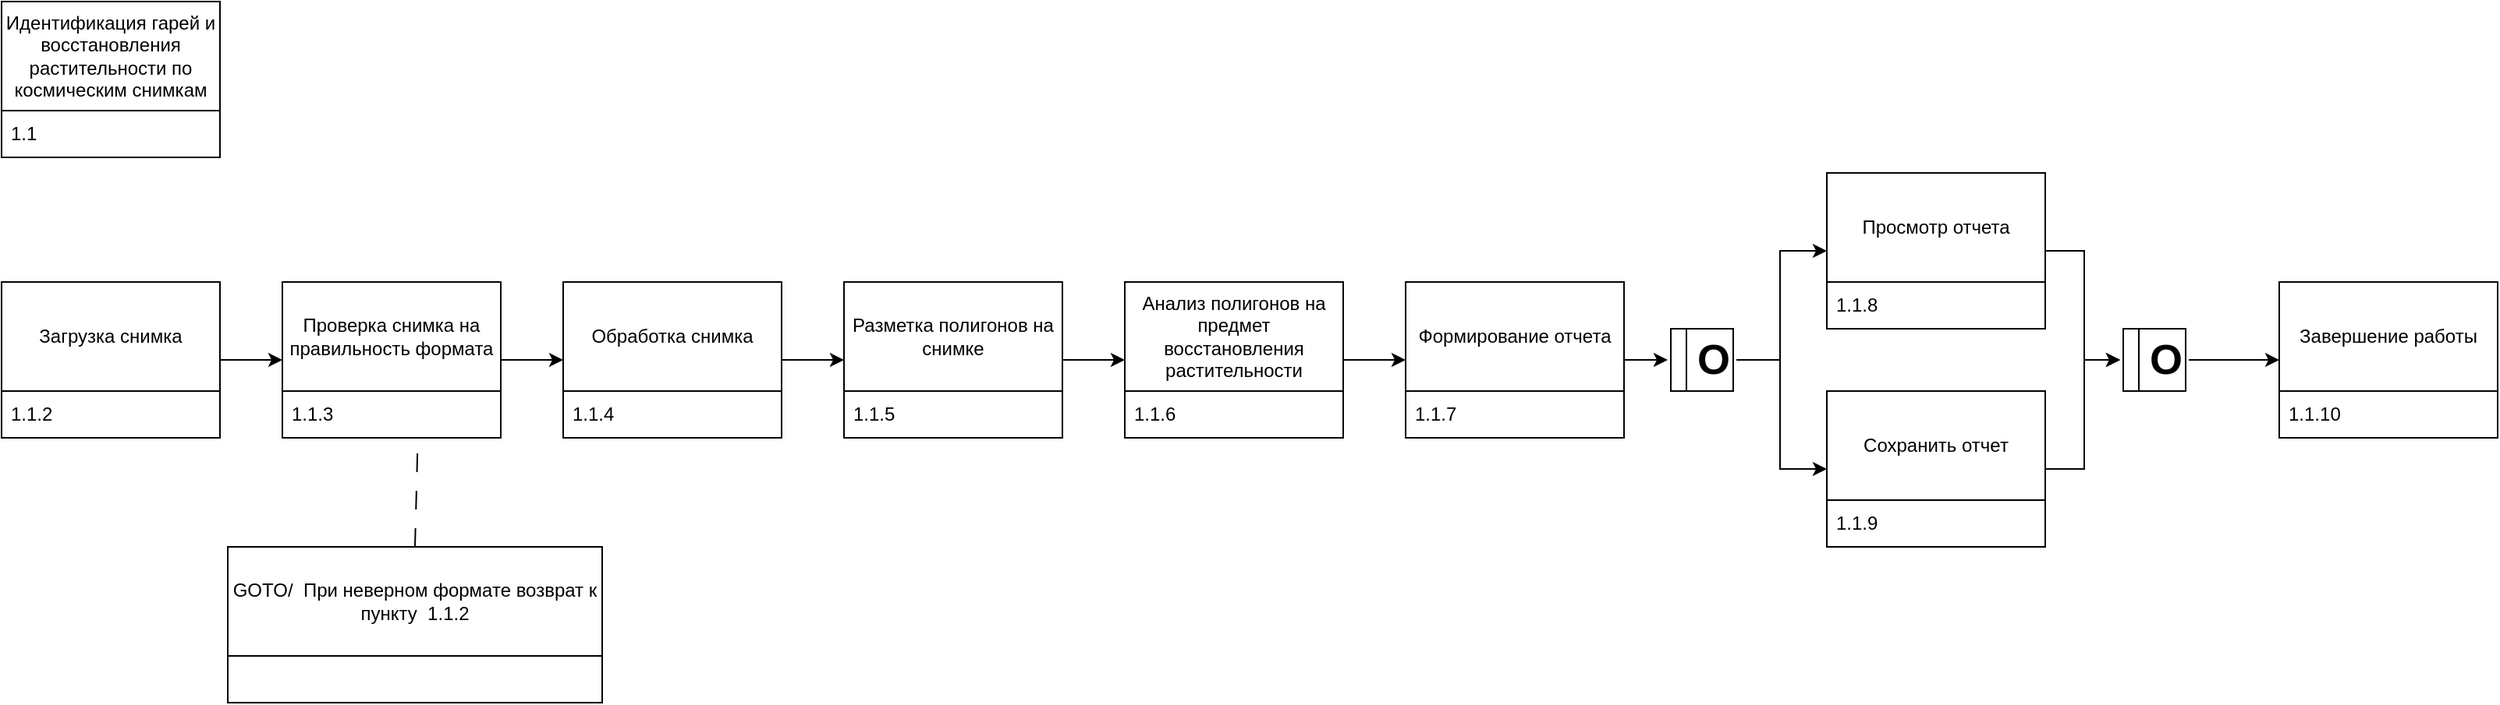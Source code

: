 <mxfile version="22.1.18" type="github">
  <diagram id="R2lEEEUBdFMjLlhIrx00" name="Page-1">
    <mxGraphModel dx="2100" dy="1132" grid="1" gridSize="10" guides="1" tooltips="1" connect="1" arrows="1" fold="1" page="1" pageScale="1" pageWidth="850" pageHeight="1100" math="0" shadow="0" extFonts="Permanent Marker^https://fonts.googleapis.com/css?family=Permanent+Marker">
      <root>
        <mxCell id="0" />
        <mxCell id="1" parent="0" />
        <mxCell id="xs7Vbv-d0yDfcPKk1DSO-1" value="Идентификация гарей и восстановления растительности по космическим снимкам" style="swimlane;fontStyle=0;childLayout=stackLayout;horizontal=1;startSize=70;horizontalStack=0;resizeParent=1;resizeParentMax=0;resizeLast=0;collapsible=1;marginBottom=0;whiteSpace=wrap;html=1;" vertex="1" parent="1">
          <mxGeometry x="40" y="20" width="140" height="100" as="geometry" />
        </mxCell>
        <mxCell id="xs7Vbv-d0yDfcPKk1DSO-2" value="1.1" style="text;strokeColor=none;fillColor=none;align=left;verticalAlign=middle;spacingLeft=4;spacingRight=4;overflow=hidden;points=[[0,0.5],[1,0.5]];portConstraint=eastwest;rotatable=0;whiteSpace=wrap;html=1;" vertex="1" parent="xs7Vbv-d0yDfcPKk1DSO-1">
          <mxGeometry y="70" width="140" height="30" as="geometry" />
        </mxCell>
        <mxCell id="xs7Vbv-d0yDfcPKk1DSO-5" value="Загрузка снимка" style="swimlane;fontStyle=0;childLayout=stackLayout;horizontal=1;startSize=70;horizontalStack=0;resizeParent=1;resizeParentMax=0;resizeLast=0;collapsible=1;marginBottom=0;whiteSpace=wrap;html=1;" vertex="1" parent="1">
          <mxGeometry x="40" y="200" width="140" height="100" as="geometry" />
        </mxCell>
        <mxCell id="xs7Vbv-d0yDfcPKk1DSO-6" value="1.1.2" style="text;strokeColor=none;fillColor=none;align=left;verticalAlign=middle;spacingLeft=4;spacingRight=4;overflow=hidden;points=[[0,0.5],[1,0.5]];portConstraint=eastwest;rotatable=0;whiteSpace=wrap;html=1;" vertex="1" parent="xs7Vbv-d0yDfcPKk1DSO-5">
          <mxGeometry y="70" width="140" height="30" as="geometry" />
        </mxCell>
        <mxCell id="xs7Vbv-d0yDfcPKk1DSO-7" value="Проверка снимка на правильность формата" style="swimlane;fontStyle=0;childLayout=stackLayout;horizontal=1;startSize=70;horizontalStack=0;resizeParent=1;resizeParentMax=0;resizeLast=0;collapsible=1;marginBottom=0;whiteSpace=wrap;html=1;" vertex="1" parent="1">
          <mxGeometry x="220" y="200" width="140" height="100" as="geometry" />
        </mxCell>
        <mxCell id="xs7Vbv-d0yDfcPKk1DSO-8" value="1.1.3" style="text;strokeColor=none;fillColor=none;align=left;verticalAlign=middle;spacingLeft=4;spacingRight=4;overflow=hidden;points=[[0,0.5],[1,0.5]];portConstraint=eastwest;rotatable=0;whiteSpace=wrap;html=1;" vertex="1" parent="xs7Vbv-d0yDfcPKk1DSO-7">
          <mxGeometry y="70" width="140" height="30" as="geometry" />
        </mxCell>
        <mxCell id="xs7Vbv-d0yDfcPKk1DSO-9" value="Обработка снимка" style="swimlane;fontStyle=0;childLayout=stackLayout;horizontal=1;startSize=70;horizontalStack=0;resizeParent=1;resizeParentMax=0;resizeLast=0;collapsible=1;marginBottom=0;whiteSpace=wrap;html=1;" vertex="1" parent="1">
          <mxGeometry x="400" y="200" width="140" height="100" as="geometry" />
        </mxCell>
        <mxCell id="xs7Vbv-d0yDfcPKk1DSO-10" value="1.1.4" style="text;strokeColor=none;fillColor=none;align=left;verticalAlign=middle;spacingLeft=4;spacingRight=4;overflow=hidden;points=[[0,0.5],[1,0.5]];portConstraint=eastwest;rotatable=0;whiteSpace=wrap;html=1;" vertex="1" parent="xs7Vbv-d0yDfcPKk1DSO-9">
          <mxGeometry y="70" width="140" height="30" as="geometry" />
        </mxCell>
        <mxCell id="xs7Vbv-d0yDfcPKk1DSO-29" style="edgeStyle=orthogonalEdgeStyle;rounded=0;orthogonalLoop=1;jettySize=auto;html=1;entryX=0;entryY=0.5;entryDx=0;entryDy=0;" edge="1" parent="1" source="xs7Vbv-d0yDfcPKk1DSO-11" target="xs7Vbv-d0yDfcPKk1DSO-13">
          <mxGeometry relative="1" as="geometry" />
        </mxCell>
        <mxCell id="xs7Vbv-d0yDfcPKk1DSO-11" value="Разметка полигонов на снимке" style="swimlane;fontStyle=0;childLayout=stackLayout;horizontal=1;startSize=70;horizontalStack=0;resizeParent=1;resizeParentMax=0;resizeLast=0;collapsible=1;marginBottom=0;whiteSpace=wrap;html=1;" vertex="1" parent="1">
          <mxGeometry x="580" y="200" width="140" height="100" as="geometry" />
        </mxCell>
        <mxCell id="xs7Vbv-d0yDfcPKk1DSO-12" value="1.1.5" style="text;strokeColor=none;fillColor=none;align=left;verticalAlign=middle;spacingLeft=4;spacingRight=4;overflow=hidden;points=[[0,0.5],[1,0.5]];portConstraint=eastwest;rotatable=0;whiteSpace=wrap;html=1;" vertex="1" parent="xs7Vbv-d0yDfcPKk1DSO-11">
          <mxGeometry y="70" width="140" height="30" as="geometry" />
        </mxCell>
        <mxCell id="xs7Vbv-d0yDfcPKk1DSO-30" style="edgeStyle=orthogonalEdgeStyle;rounded=0;orthogonalLoop=1;jettySize=auto;html=1;" edge="1" parent="1" source="xs7Vbv-d0yDfcPKk1DSO-13" target="xs7Vbv-d0yDfcPKk1DSO-15">
          <mxGeometry relative="1" as="geometry" />
        </mxCell>
        <mxCell id="xs7Vbv-d0yDfcPKk1DSO-13" value="Анализ полигонов на предмет восстановления растительности" style="swimlane;fontStyle=0;childLayout=stackLayout;horizontal=1;startSize=70;horizontalStack=0;resizeParent=1;resizeParentMax=0;resizeLast=0;collapsible=1;marginBottom=0;whiteSpace=wrap;html=1;" vertex="1" parent="1">
          <mxGeometry x="760" y="200" width="140" height="100" as="geometry" />
        </mxCell>
        <mxCell id="xs7Vbv-d0yDfcPKk1DSO-14" value="1.1.6" style="text;strokeColor=none;fillColor=none;align=left;verticalAlign=middle;spacingLeft=4;spacingRight=4;overflow=hidden;points=[[0,0.5],[1,0.5]];portConstraint=eastwest;rotatable=0;whiteSpace=wrap;html=1;" vertex="1" parent="xs7Vbv-d0yDfcPKk1DSO-13">
          <mxGeometry y="70" width="140" height="30" as="geometry" />
        </mxCell>
        <mxCell id="xs7Vbv-d0yDfcPKk1DSO-31" style="edgeStyle=orthogonalEdgeStyle;rounded=0;orthogonalLoop=1;jettySize=auto;html=1;entryX=0;entryY=0.5;entryDx=0;entryDy=0;" edge="1" parent="1" source="xs7Vbv-d0yDfcPKk1DSO-15" target="xs7Vbv-d0yDfcPKk1DSO-22">
          <mxGeometry relative="1" as="geometry" />
        </mxCell>
        <mxCell id="xs7Vbv-d0yDfcPKk1DSO-15" value="Формирование отчета" style="swimlane;fontStyle=0;childLayout=stackLayout;horizontal=1;startSize=70;horizontalStack=0;resizeParent=1;resizeParentMax=0;resizeLast=0;collapsible=1;marginBottom=0;whiteSpace=wrap;html=1;" vertex="1" parent="1">
          <mxGeometry x="940" y="200" width="140" height="100" as="geometry" />
        </mxCell>
        <mxCell id="xs7Vbv-d0yDfcPKk1DSO-16" value="1.1.7" style="text;strokeColor=none;fillColor=none;align=left;verticalAlign=middle;spacingLeft=4;spacingRight=4;overflow=hidden;points=[[0,0.5],[1,0.5]];portConstraint=eastwest;rotatable=0;whiteSpace=wrap;html=1;" vertex="1" parent="xs7Vbv-d0yDfcPKk1DSO-15">
          <mxGeometry y="70" width="140" height="30" as="geometry" />
        </mxCell>
        <mxCell id="xs7Vbv-d0yDfcPKk1DSO-34" style="edgeStyle=orthogonalEdgeStyle;rounded=0;orthogonalLoop=1;jettySize=auto;html=1;entryX=0;entryY=0.5;entryDx=0;entryDy=0;" edge="1" parent="1" source="xs7Vbv-d0yDfcPKk1DSO-17" target="xs7Vbv-d0yDfcPKk1DSO-23">
          <mxGeometry relative="1" as="geometry" />
        </mxCell>
        <mxCell id="xs7Vbv-d0yDfcPKk1DSO-17" value="Просмотр отчета" style="swimlane;fontStyle=0;childLayout=stackLayout;horizontal=1;startSize=70;horizontalStack=0;resizeParent=1;resizeParentMax=0;resizeLast=0;collapsible=1;marginBottom=0;whiteSpace=wrap;html=1;" vertex="1" parent="1">
          <mxGeometry x="1210" y="130" width="140" height="100" as="geometry" />
        </mxCell>
        <mxCell id="xs7Vbv-d0yDfcPKk1DSO-18" value="1.1.8" style="text;strokeColor=none;fillColor=none;align=left;verticalAlign=middle;spacingLeft=4;spacingRight=4;overflow=hidden;points=[[0,0.5],[1,0.5]];portConstraint=eastwest;rotatable=0;whiteSpace=wrap;html=1;" vertex="1" parent="xs7Vbv-d0yDfcPKk1DSO-17">
          <mxGeometry y="70" width="140" height="30" as="geometry" />
        </mxCell>
        <mxCell id="xs7Vbv-d0yDfcPKk1DSO-35" style="edgeStyle=orthogonalEdgeStyle;rounded=0;orthogonalLoop=1;jettySize=auto;html=1;entryX=0;entryY=0.5;entryDx=0;entryDy=0;" edge="1" parent="1" source="xs7Vbv-d0yDfcPKk1DSO-19" target="xs7Vbv-d0yDfcPKk1DSO-23">
          <mxGeometry relative="1" as="geometry" />
        </mxCell>
        <mxCell id="xs7Vbv-d0yDfcPKk1DSO-19" value="Сохранить отчет" style="swimlane;fontStyle=0;childLayout=stackLayout;horizontal=1;startSize=70;horizontalStack=0;resizeParent=1;resizeParentMax=0;resizeLast=0;collapsible=1;marginBottom=0;whiteSpace=wrap;html=1;" vertex="1" parent="1">
          <mxGeometry x="1210" y="270" width="140" height="100" as="geometry" />
        </mxCell>
        <mxCell id="xs7Vbv-d0yDfcPKk1DSO-20" value="1.1.9" style="text;strokeColor=none;fillColor=none;align=left;verticalAlign=middle;spacingLeft=4;spacingRight=4;overflow=hidden;points=[[0,0.5],[1,0.5]];portConstraint=eastwest;rotatable=0;whiteSpace=wrap;html=1;" vertex="1" parent="xs7Vbv-d0yDfcPKk1DSO-19">
          <mxGeometry y="70" width="140" height="30" as="geometry" />
        </mxCell>
        <mxCell id="xs7Vbv-d0yDfcPKk1DSO-32" style="edgeStyle=orthogonalEdgeStyle;rounded=0;orthogonalLoop=1;jettySize=auto;html=1;" edge="1" parent="1" source="xs7Vbv-d0yDfcPKk1DSO-22" target="xs7Vbv-d0yDfcPKk1DSO-17">
          <mxGeometry relative="1" as="geometry" />
        </mxCell>
        <mxCell id="xs7Vbv-d0yDfcPKk1DSO-33" style="edgeStyle=orthogonalEdgeStyle;rounded=0;orthogonalLoop=1;jettySize=auto;html=1;entryX=0;entryY=0.5;entryDx=0;entryDy=0;" edge="1" parent="1" source="xs7Vbv-d0yDfcPKk1DSO-22" target="xs7Vbv-d0yDfcPKk1DSO-19">
          <mxGeometry relative="1" as="geometry" />
        </mxCell>
        <mxCell id="xs7Vbv-d0yDfcPKk1DSO-22" value="&lt;div style=&quot;font-size: 23px;&quot; align=&quot;right&quot;&gt;&lt;font style=&quot;font-size: 23px;&quot;&gt;&lt;b style=&quot;font-size: 27px;&quot;&gt;&lt;font style=&quot;font-size: 27px;&quot;&gt;О&lt;br&gt;&lt;/font&gt;&lt;/b&gt;&lt;/font&gt;&lt;/div&gt;" style="shape=internalStorage;whiteSpace=wrap;html=1;backgroundOutline=1;dx=10;dy=0;align=right;perimeterSpacing=2;" vertex="1" parent="1">
          <mxGeometry x="1110" y="230" width="40" height="40" as="geometry" />
        </mxCell>
        <mxCell id="xs7Vbv-d0yDfcPKk1DSO-36" style="edgeStyle=orthogonalEdgeStyle;rounded=0;orthogonalLoop=1;jettySize=auto;html=1;entryX=0;entryY=0.5;entryDx=0;entryDy=0;" edge="1" parent="1" source="xs7Vbv-d0yDfcPKk1DSO-23" target="xs7Vbv-d0yDfcPKk1DSO-24">
          <mxGeometry relative="1" as="geometry" />
        </mxCell>
        <mxCell id="xs7Vbv-d0yDfcPKk1DSO-23" value="&lt;div style=&quot;font-size: 23px;&quot; align=&quot;right&quot;&gt;&lt;font style=&quot;font-size: 23px;&quot;&gt;&lt;b style=&quot;font-size: 27px;&quot;&gt;&lt;font style=&quot;font-size: 27px;&quot;&gt;О&lt;br&gt;&lt;/font&gt;&lt;/b&gt;&lt;/font&gt;&lt;/div&gt;" style="shape=internalStorage;whiteSpace=wrap;html=1;backgroundOutline=1;dx=10;dy=0;align=right;perimeterSpacing=2;" vertex="1" parent="1">
          <mxGeometry x="1400" y="230" width="40" height="40" as="geometry" />
        </mxCell>
        <mxCell id="xs7Vbv-d0yDfcPKk1DSO-24" value="Завершение работы" style="swimlane;fontStyle=0;childLayout=stackLayout;horizontal=1;startSize=70;horizontalStack=0;resizeParent=1;resizeParentMax=0;resizeLast=0;collapsible=1;marginBottom=0;whiteSpace=wrap;html=1;" vertex="1" parent="1">
          <mxGeometry x="1500" y="200" width="140" height="100" as="geometry" />
        </mxCell>
        <mxCell id="xs7Vbv-d0yDfcPKk1DSO-25" value="1.1.10" style="text;strokeColor=none;fillColor=none;align=left;verticalAlign=middle;spacingLeft=4;spacingRight=4;overflow=hidden;points=[[0,0.5],[1,0.5]];portConstraint=eastwest;rotatable=0;whiteSpace=wrap;html=1;" vertex="1" parent="xs7Vbv-d0yDfcPKk1DSO-24">
          <mxGeometry y="70" width="140" height="30" as="geometry" />
        </mxCell>
        <mxCell id="xs7Vbv-d0yDfcPKk1DSO-26" value="" style="endArrow=classic;html=1;rounded=0;exitX=1;exitY=0.5;exitDx=0;exitDy=0;entryX=0;entryY=0.5;entryDx=0;entryDy=0;" edge="1" parent="1" source="xs7Vbv-d0yDfcPKk1DSO-5" target="xs7Vbv-d0yDfcPKk1DSO-7">
          <mxGeometry width="50" height="50" relative="1" as="geometry">
            <mxPoint x="720" y="380" as="sourcePoint" />
            <mxPoint x="770" y="330" as="targetPoint" />
          </mxGeometry>
        </mxCell>
        <mxCell id="xs7Vbv-d0yDfcPKk1DSO-27" value="" style="endArrow=classic;html=1;rounded=0;exitX=1;exitY=0.5;exitDx=0;exitDy=0;entryX=0;entryY=0.5;entryDx=0;entryDy=0;" edge="1" parent="1" source="xs7Vbv-d0yDfcPKk1DSO-7" target="xs7Vbv-d0yDfcPKk1DSO-9">
          <mxGeometry width="50" height="50" relative="1" as="geometry">
            <mxPoint x="190" y="260" as="sourcePoint" />
            <mxPoint x="230" y="260" as="targetPoint" />
          </mxGeometry>
        </mxCell>
        <mxCell id="xs7Vbv-d0yDfcPKk1DSO-28" value="" style="endArrow=classic;html=1;rounded=0;exitX=1;exitY=0.5;exitDx=0;exitDy=0;entryX=0;entryY=0.5;entryDx=0;entryDy=0;" edge="1" parent="1" source="xs7Vbv-d0yDfcPKk1DSO-9" target="xs7Vbv-d0yDfcPKk1DSO-11">
          <mxGeometry width="50" height="50" relative="1" as="geometry">
            <mxPoint x="370" y="260" as="sourcePoint" />
            <mxPoint x="410" y="260" as="targetPoint" />
          </mxGeometry>
        </mxCell>
        <mxCell id="xs7Vbv-d0yDfcPKk1DSO-37" value="GOTO/&amp;nbsp; При неверном формате возврат к пункту&amp;nbsp; 1.1.2" style="swimlane;fontStyle=0;childLayout=stackLayout;horizontal=1;startSize=70;horizontalStack=0;resizeParent=1;resizeParentMax=0;resizeLast=0;collapsible=1;marginBottom=0;whiteSpace=wrap;html=1;" vertex="1" parent="1">
          <mxGeometry x="185" y="370" width="240" height="100" as="geometry" />
        </mxCell>
        <mxCell id="xs7Vbv-d0yDfcPKk1DSO-39" value="" style="endArrow=none;dashed=1;html=1;dashPattern=12 12;strokeWidth=1;rounded=0;exitX=0.5;exitY=0;exitDx=0;exitDy=0;entryX=0.619;entryY=1.233;entryDx=0;entryDy=0;entryPerimeter=0;" edge="1" parent="1" source="xs7Vbv-d0yDfcPKk1DSO-37" target="xs7Vbv-d0yDfcPKk1DSO-8">
          <mxGeometry width="50" height="50" relative="1" as="geometry">
            <mxPoint x="740" y="390" as="sourcePoint" />
            <mxPoint x="790" y="340" as="targetPoint" />
          </mxGeometry>
        </mxCell>
      </root>
    </mxGraphModel>
  </diagram>
</mxfile>
